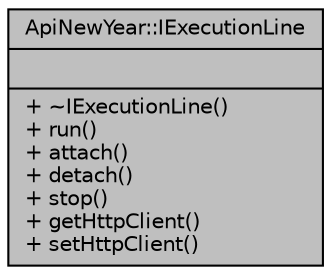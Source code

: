 digraph "ApiNewYear::IExecutionLine"
{
  edge [fontname="Helvetica",fontsize="10",labelfontname="Helvetica",labelfontsize="10"];
  node [fontname="Helvetica",fontsize="10",shape=record];
  Node1 [label="{ApiNewYear::IExecutionLine\n||+ ~IExecutionLine()\l+ run()\l+ attach()\l+ detach()\l+ stop()\l+ getHttpClient()\l+ setHttpClient()\l}",height=0.2,width=0.4,color="black", fillcolor="grey75", style="filled", fontcolor="black"];
}
